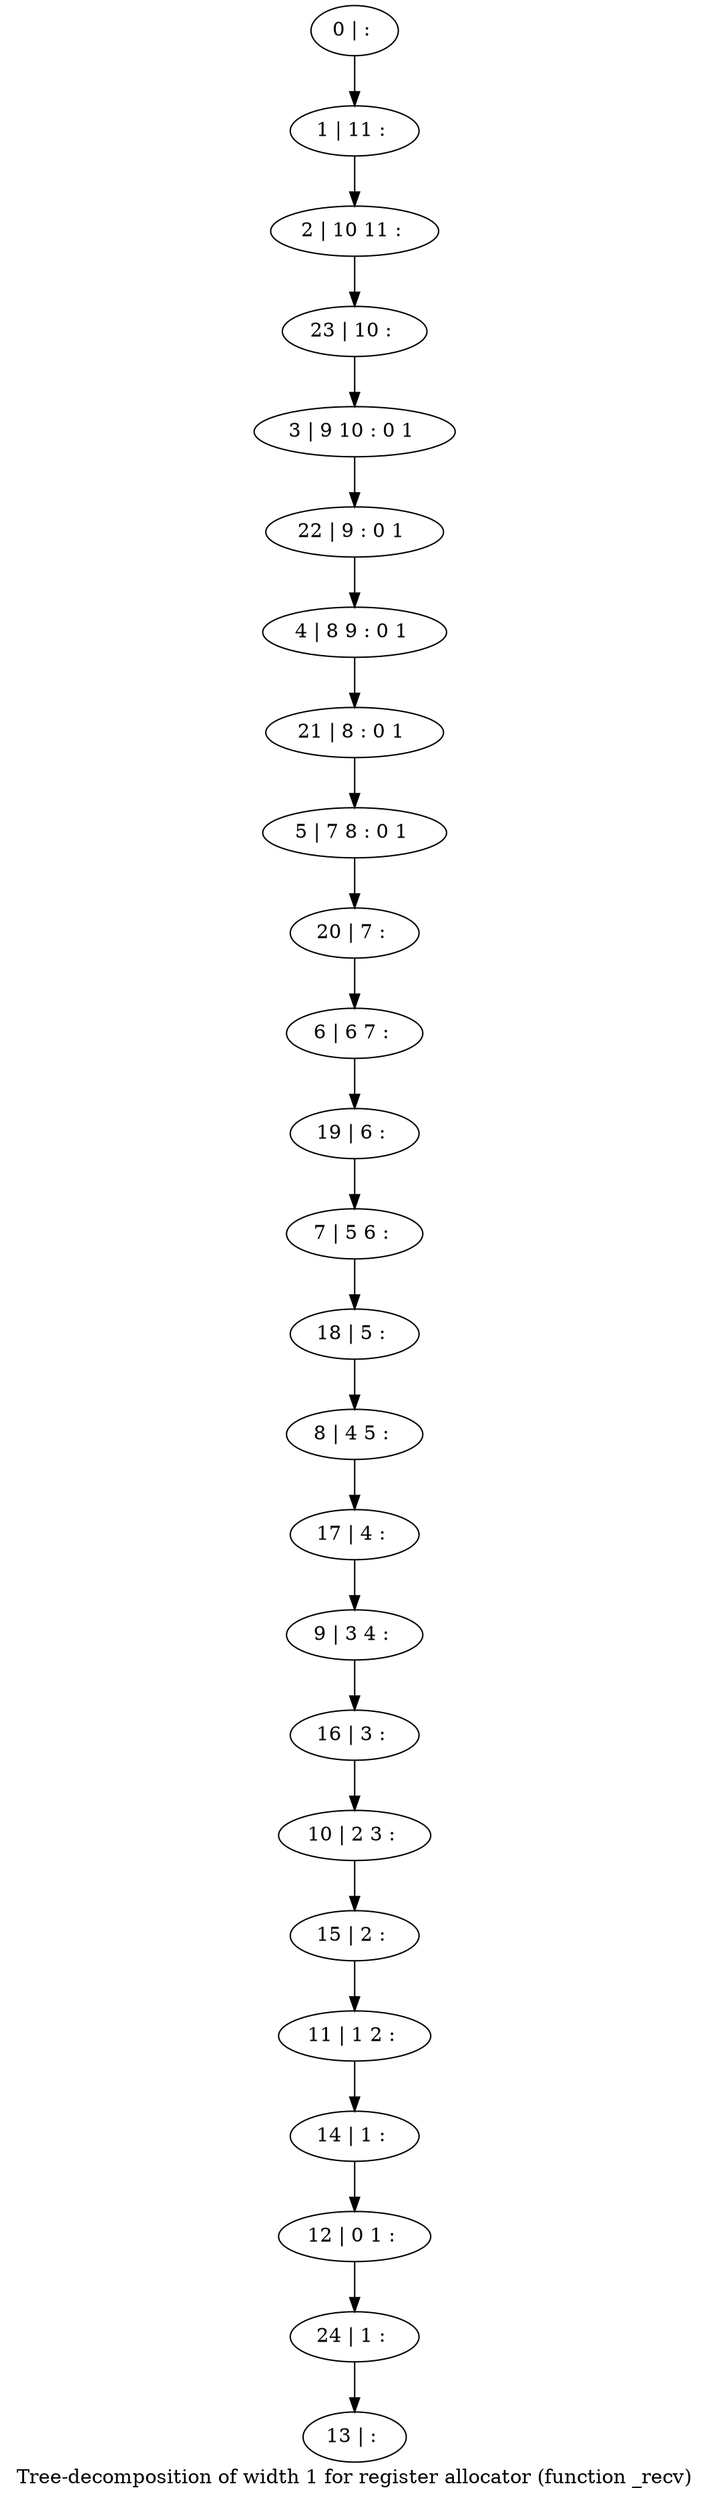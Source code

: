 digraph G {
graph [label="Tree-decomposition of width 1 for register allocator (function _recv)"]
0[label="0 | : "];
1[label="1 | 11 : "];
2[label="2 | 10 11 : "];
3[label="3 | 9 10 : 0 1 "];
4[label="4 | 8 9 : 0 1 "];
5[label="5 | 7 8 : 0 1 "];
6[label="6 | 6 7 : "];
7[label="7 | 5 6 : "];
8[label="8 | 4 5 : "];
9[label="9 | 3 4 : "];
10[label="10 | 2 3 : "];
11[label="11 | 1 2 : "];
12[label="12 | 0 1 : "];
13[label="13 | : "];
14[label="14 | 1 : "];
15[label="15 | 2 : "];
16[label="16 | 3 : "];
17[label="17 | 4 : "];
18[label="18 | 5 : "];
19[label="19 | 6 : "];
20[label="20 | 7 : "];
21[label="21 | 8 : 0 1 "];
22[label="22 | 9 : 0 1 "];
23[label="23 | 10 : "];
24[label="24 | 1 : "];
0->1 ;
1->2 ;
14->12 ;
11->14 ;
15->11 ;
10->15 ;
16->10 ;
9->16 ;
17->9 ;
8->17 ;
18->8 ;
7->18 ;
19->7 ;
6->19 ;
20->6 ;
5->20 ;
21->5 ;
4->21 ;
22->4 ;
3->22 ;
23->3 ;
2->23 ;
24->13 ;
12->24 ;
}
